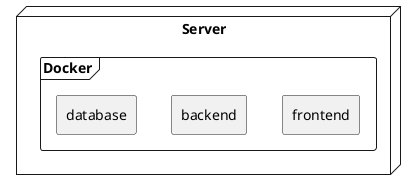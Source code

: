 @startuml sample_diagram

node Server {
    frame Docker {
        rectangle frontend {

        }

        rectangle backend {

        }

        rectangle database {
            
        }
    }
}



@enduml